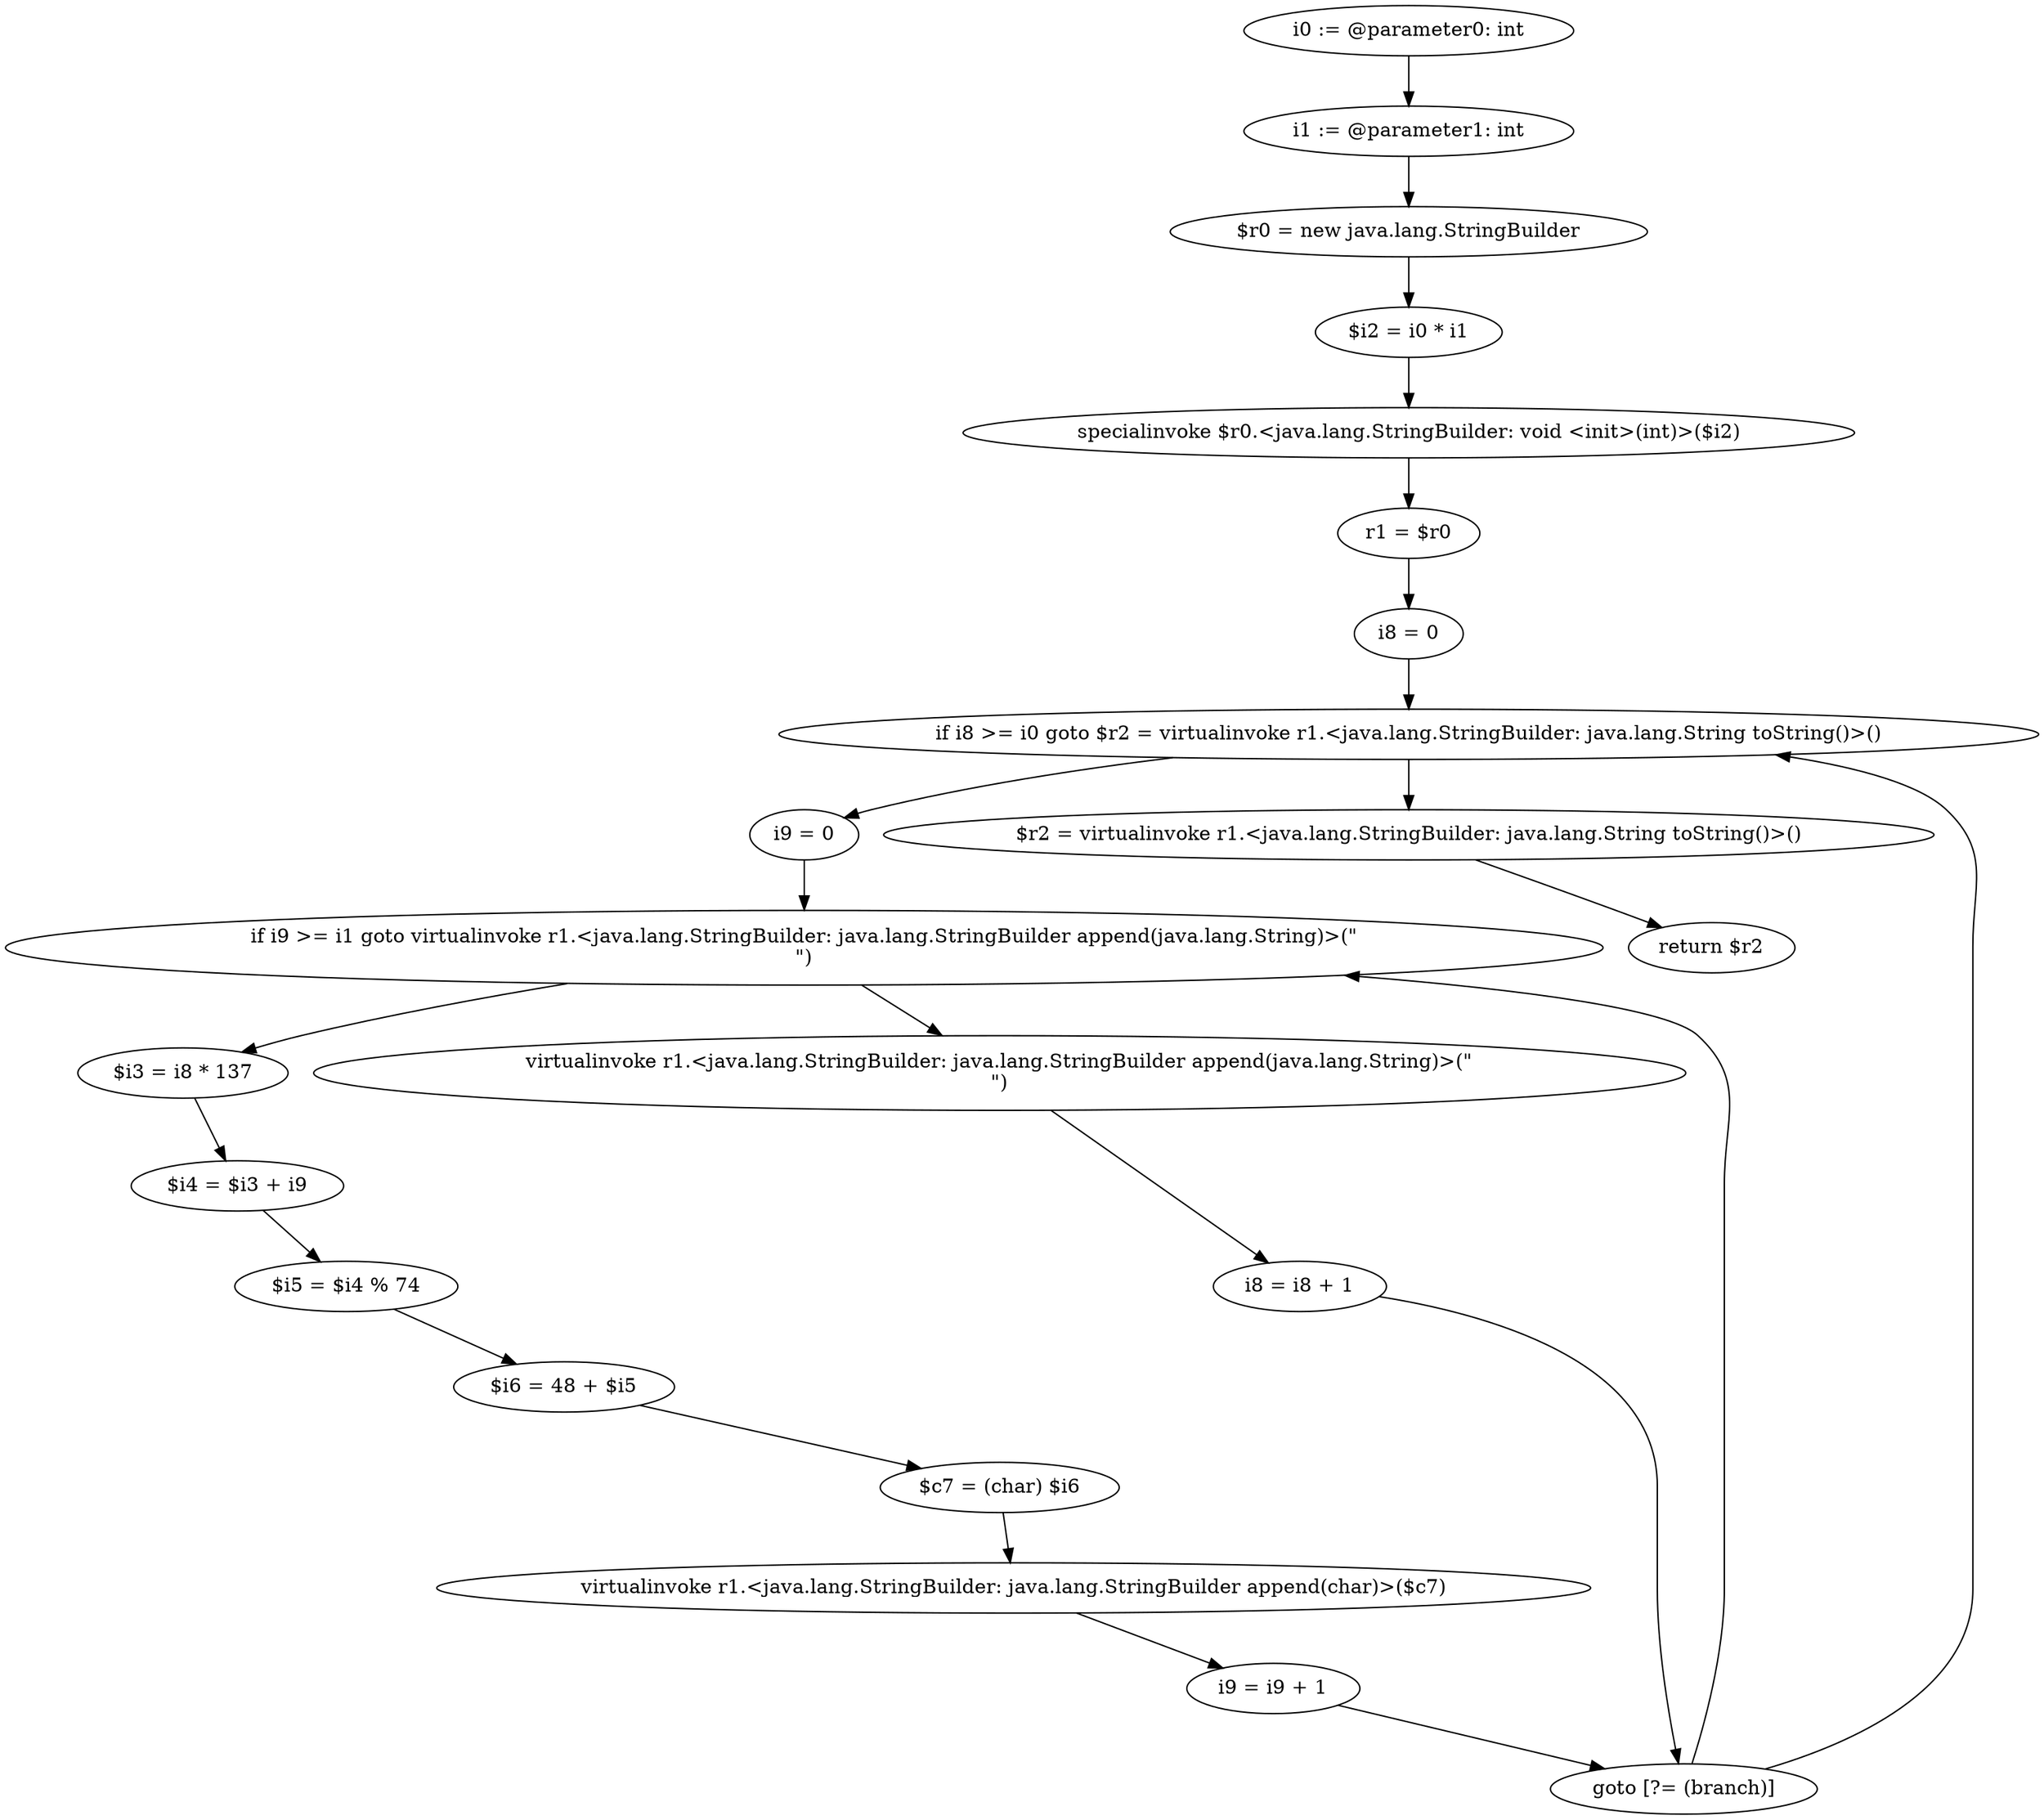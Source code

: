 digraph "unitGraph" {
    "i0 := @parameter0: int"
    "i1 := @parameter1: int"
    "$r0 = new java.lang.StringBuilder"
    "$i2 = i0 * i1"
    "specialinvoke $r0.<java.lang.StringBuilder: void <init>(int)>($i2)"
    "r1 = $r0"
    "i8 = 0"
    "if i8 >= i0 goto $r2 = virtualinvoke r1.<java.lang.StringBuilder: java.lang.String toString()>()"
    "i9 = 0"
    "if i9 >= i1 goto virtualinvoke r1.<java.lang.StringBuilder: java.lang.StringBuilder append(java.lang.String)>(\"\n\")"
    "$i3 = i8 * 137"
    "$i4 = $i3 + i9"
    "$i5 = $i4 % 74"
    "$i6 = 48 + $i5"
    "$c7 = (char) $i6"
    "virtualinvoke r1.<java.lang.StringBuilder: java.lang.StringBuilder append(char)>($c7)"
    "i9 = i9 + 1"
    "goto [?= (branch)]"
    "virtualinvoke r1.<java.lang.StringBuilder: java.lang.StringBuilder append(java.lang.String)>(\"\n\")"
    "i8 = i8 + 1"
    "$r2 = virtualinvoke r1.<java.lang.StringBuilder: java.lang.String toString()>()"
    "return $r2"
    "i0 := @parameter0: int"->"i1 := @parameter1: int";
    "i1 := @parameter1: int"->"$r0 = new java.lang.StringBuilder";
    "$r0 = new java.lang.StringBuilder"->"$i2 = i0 * i1";
    "$i2 = i0 * i1"->"specialinvoke $r0.<java.lang.StringBuilder: void <init>(int)>($i2)";
    "specialinvoke $r0.<java.lang.StringBuilder: void <init>(int)>($i2)"->"r1 = $r0";
    "r1 = $r0"->"i8 = 0";
    "i8 = 0"->"if i8 >= i0 goto $r2 = virtualinvoke r1.<java.lang.StringBuilder: java.lang.String toString()>()";
    "if i8 >= i0 goto $r2 = virtualinvoke r1.<java.lang.StringBuilder: java.lang.String toString()>()"->"i9 = 0";
    "if i8 >= i0 goto $r2 = virtualinvoke r1.<java.lang.StringBuilder: java.lang.String toString()>()"->"$r2 = virtualinvoke r1.<java.lang.StringBuilder: java.lang.String toString()>()";
    "i9 = 0"->"if i9 >= i1 goto virtualinvoke r1.<java.lang.StringBuilder: java.lang.StringBuilder append(java.lang.String)>(\"\n\")";
    "if i9 >= i1 goto virtualinvoke r1.<java.lang.StringBuilder: java.lang.StringBuilder append(java.lang.String)>(\"\n\")"->"$i3 = i8 * 137";
    "if i9 >= i1 goto virtualinvoke r1.<java.lang.StringBuilder: java.lang.StringBuilder append(java.lang.String)>(\"\n\")"->"virtualinvoke r1.<java.lang.StringBuilder: java.lang.StringBuilder append(java.lang.String)>(\"\n\")";
    "$i3 = i8 * 137"->"$i4 = $i3 + i9";
    "$i4 = $i3 + i9"->"$i5 = $i4 % 74";
    "$i5 = $i4 % 74"->"$i6 = 48 + $i5";
    "$i6 = 48 + $i5"->"$c7 = (char) $i6";
    "$c7 = (char) $i6"->"virtualinvoke r1.<java.lang.StringBuilder: java.lang.StringBuilder append(char)>($c7)";
    "virtualinvoke r1.<java.lang.StringBuilder: java.lang.StringBuilder append(char)>($c7)"->"i9 = i9 + 1";
    "i9 = i9 + 1"->"goto [?= (branch)]";
    "goto [?= (branch)]"->"if i9 >= i1 goto virtualinvoke r1.<java.lang.StringBuilder: java.lang.StringBuilder append(java.lang.String)>(\"\n\")";
    "virtualinvoke r1.<java.lang.StringBuilder: java.lang.StringBuilder append(java.lang.String)>(\"\n\")"->"i8 = i8 + 1";
    "i8 = i8 + 1"->"goto [?= (branch)]";
    "goto [?= (branch)]"->"if i8 >= i0 goto $r2 = virtualinvoke r1.<java.lang.StringBuilder: java.lang.String toString()>()";
    "$r2 = virtualinvoke r1.<java.lang.StringBuilder: java.lang.String toString()>()"->"return $r2";
}

